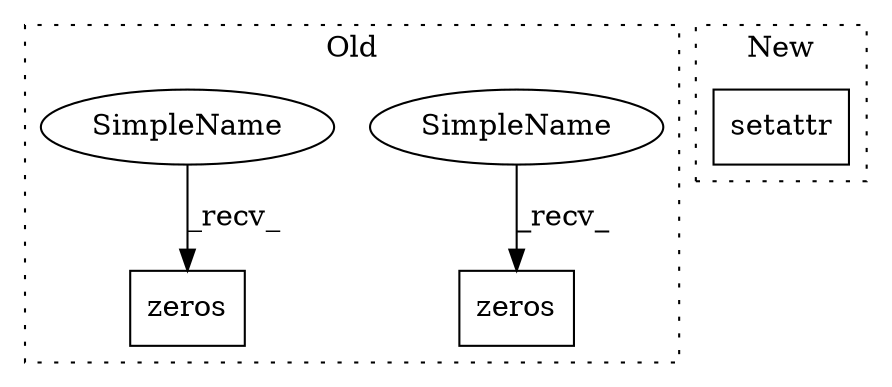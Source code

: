 digraph G {
subgraph cluster0 {
1 [label="zeros" a="32" s="1438,1491" l="6,1" shape="box"];
3 [label="zeros" a="32" s="1540,1577" l="6,1" shape="box"];
4 [label="SimpleName" a="42" s="1432" l="5" shape="ellipse"];
5 [label="SimpleName" a="42" s="1534" l="5" shape="ellipse"];
label = "Old";
style="dotted";
}
subgraph cluster1 {
2 [label="setattr" a="32" s="961,1007" l="8,1" shape="box"];
label = "New";
style="dotted";
}
4 -> 1 [label="_recv_"];
5 -> 3 [label="_recv_"];
}